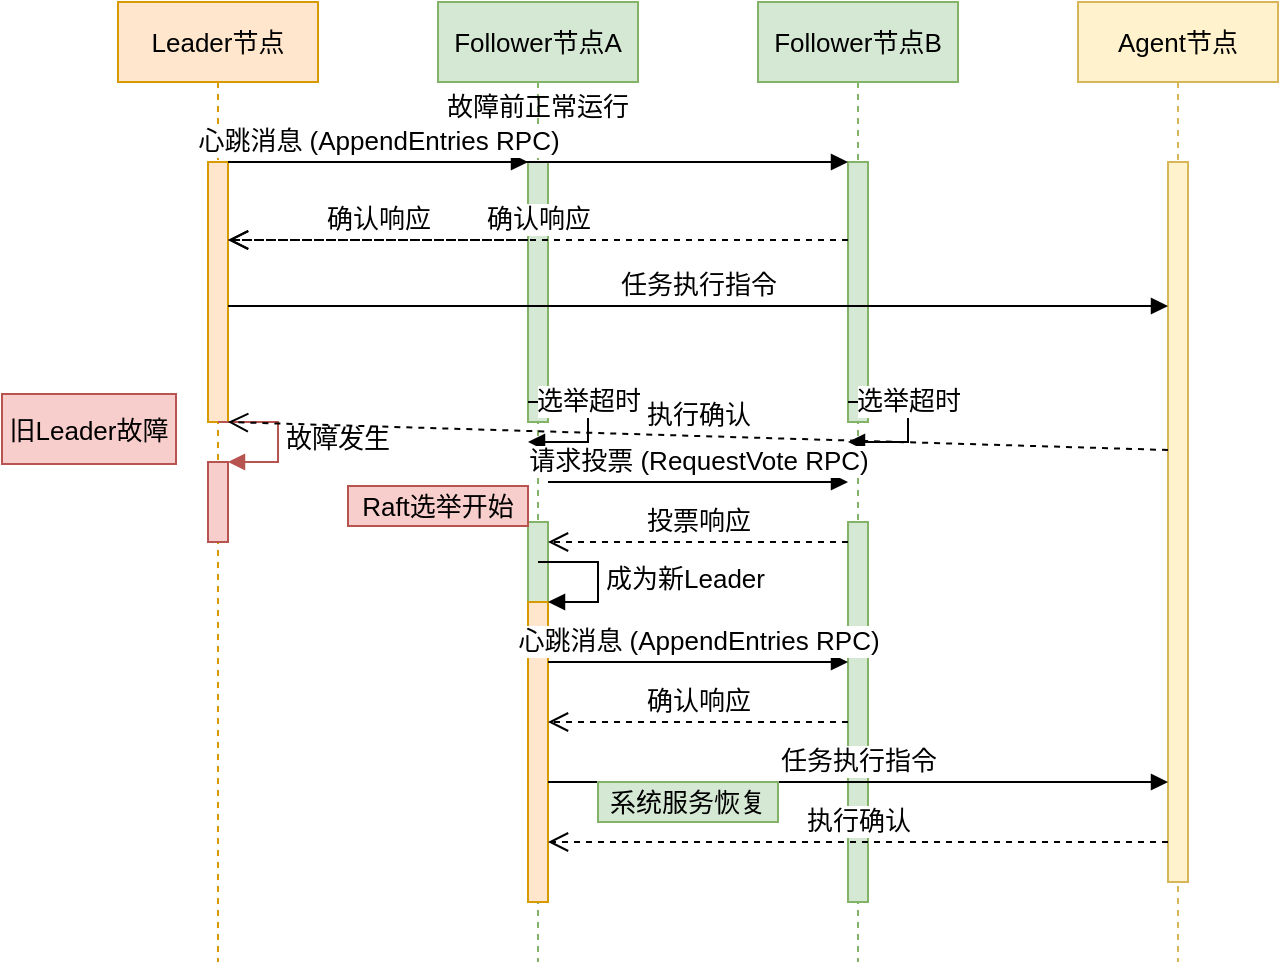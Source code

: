 <mxfile version="27.0.6">
  <diagram name="第 1 页" id="Cr-txBN3S6SdyiGqwNR8">
    <mxGraphModel dx="584" dy="-600" grid="0" gridSize="10" guides="1" tooltips="1" connect="1" arrows="1" fold="1" page="0" pageScale="1" pageWidth="850" pageHeight="1100" math="0" shadow="0">
      <root>
        <mxCell id="0" />
        <mxCell id="1" parent="0" />
        <mxCell id="ulAN-NUVDgdVOlcWsPgG-79" value="Leader节点" style="shape=umlLifeline;perimeter=lifelinePerimeter;whiteSpace=wrap;html=1;container=1;collapsible=0;recursiveResize=0;outlineConnect=0;fillColor=#ffe6cc;strokeColor=#d79b00;fontSize=13;" vertex="1" parent="1">
          <mxGeometry x="541" y="1283" width="100" height="480" as="geometry" />
        </mxCell>
        <mxCell id="ulAN-NUVDgdVOlcWsPgG-80" value="" style="html=1;points=[];perimeter=orthogonalPerimeter;fillColor=#ffe6cc;strokeColor=#d79b00;fontSize=13;" vertex="1" parent="ulAN-NUVDgdVOlcWsPgG-79">
          <mxGeometry x="45" y="80" width="10" height="130" as="geometry" />
        </mxCell>
        <mxCell id="ulAN-NUVDgdVOlcWsPgG-81" value="" style="html=1;points=[];perimeter=orthogonalPerimeter;fillColor=#f8cecc;strokeColor=#b85450;fontSize=13;" vertex="1" parent="ulAN-NUVDgdVOlcWsPgG-79">
          <mxGeometry x="45" y="230" width="10" height="40" as="geometry" />
        </mxCell>
        <mxCell id="ulAN-NUVDgdVOlcWsPgG-82" value="故障发生" style="edgeStyle=orthogonalEdgeStyle;html=1;align=left;spacingLeft=2;endArrow=block;rounded=0;entryX=1;entryY=0;strokeColor=#b85450;fontSize=13;" edge="1" parent="ulAN-NUVDgdVOlcWsPgG-79" target="ulAN-NUVDgdVOlcWsPgG-81">
          <mxGeometry relative="1" as="geometry">
            <mxPoint x="50" y="210" as="sourcePoint" />
            <Array as="points">
              <mxPoint x="80" y="210" />
              <mxPoint x="80" y="230" />
            </Array>
          </mxGeometry>
        </mxCell>
        <mxCell id="ulAN-NUVDgdVOlcWsPgG-83" value="Follower节点A" style="shape=umlLifeline;perimeter=lifelinePerimeter;whiteSpace=wrap;html=1;container=1;collapsible=0;recursiveResize=0;outlineConnect=0;fillColor=#d5e8d4;strokeColor=#82b366;fontSize=13;" vertex="1" parent="1">
          <mxGeometry x="701" y="1283" width="100" height="480" as="geometry" />
        </mxCell>
        <mxCell id="ulAN-NUVDgdVOlcWsPgG-84" value="" style="html=1;points=[];perimeter=orthogonalPerimeter;fillColor=#d5e8d4;strokeColor=#82b366;fontSize=13;" vertex="1" parent="ulAN-NUVDgdVOlcWsPgG-83">
          <mxGeometry x="45" y="80" width="10" height="130" as="geometry" />
        </mxCell>
        <mxCell id="ulAN-NUVDgdVOlcWsPgG-85" value="" style="html=1;points=[];perimeter=orthogonalPerimeter;fillColor=#d5e8d4;strokeColor=#82b366;fontSize=13;" vertex="1" parent="ulAN-NUVDgdVOlcWsPgG-83">
          <mxGeometry x="45" y="260" width="10" height="190" as="geometry" />
        </mxCell>
        <mxCell id="ulAN-NUVDgdVOlcWsPgG-108" value="Raft选举开始" style="text;html=1;strokeColor=#b85450;fillColor=#f8cecc;align=center;verticalAlign=middle;whiteSpace=wrap;rounded=0;fontSize=13;" vertex="1" parent="ulAN-NUVDgdVOlcWsPgG-83">
          <mxGeometry x="-45" y="242" width="90" height="20" as="geometry" />
        </mxCell>
        <mxCell id="ulAN-NUVDgdVOlcWsPgG-110" value="故障前正常运行" style="text;html=1;strokeColor=none;fillColor=none;align=center;verticalAlign=middle;whiteSpace=wrap;rounded=0;fontSize=13;" vertex="1" parent="ulAN-NUVDgdVOlcWsPgG-83">
          <mxGeometry y="42" width="100" height="20" as="geometry" />
        </mxCell>
        <mxCell id="ulAN-NUVDgdVOlcWsPgG-86" value="Follower节点B" style="shape=umlLifeline;perimeter=lifelinePerimeter;whiteSpace=wrap;html=1;container=1;collapsible=0;recursiveResize=0;outlineConnect=0;fillColor=#d5e8d4;strokeColor=#82b366;fontSize=13;" vertex="1" parent="1">
          <mxGeometry x="861" y="1283" width="100" height="480" as="geometry" />
        </mxCell>
        <mxCell id="ulAN-NUVDgdVOlcWsPgG-87" value="" style="html=1;points=[];perimeter=orthogonalPerimeter;fillColor=#d5e8d4;strokeColor=#82b366;fontSize=13;" vertex="1" parent="ulAN-NUVDgdVOlcWsPgG-86">
          <mxGeometry x="45" y="80" width="10" height="130" as="geometry" />
        </mxCell>
        <mxCell id="ulAN-NUVDgdVOlcWsPgG-88" value="" style="html=1;points=[];perimeter=orthogonalPerimeter;fillColor=#d5e8d4;strokeColor=#82b366;fontSize=13;" vertex="1" parent="ulAN-NUVDgdVOlcWsPgG-86">
          <mxGeometry x="45" y="260" width="10" height="190" as="geometry" />
        </mxCell>
        <mxCell id="ulAN-NUVDgdVOlcWsPgG-89" value="Agent节点" style="shape=umlLifeline;perimeter=lifelinePerimeter;whiteSpace=wrap;html=1;container=1;collapsible=0;recursiveResize=0;outlineConnect=0;fillColor=#fff2cc;strokeColor=#d6b656;fontSize=13;" vertex="1" parent="1">
          <mxGeometry x="1021" y="1283" width="100" height="480" as="geometry" />
        </mxCell>
        <mxCell id="ulAN-NUVDgdVOlcWsPgG-90" value="" style="html=1;points=[];perimeter=orthogonalPerimeter;fillColor=#fff2cc;strokeColor=#d6b656;fontSize=13;" vertex="1" parent="ulAN-NUVDgdVOlcWsPgG-89">
          <mxGeometry x="45" y="80" width="10" height="360" as="geometry" />
        </mxCell>
        <mxCell id="ulAN-NUVDgdVOlcWsPgG-91" value="心跳消息 (AppendEntries RPC)" style="html=1;verticalAlign=bottom;endArrow=block;entryX=0;entryY=0;rounded=0;fontSize=13;" edge="1" parent="1" source="ulAN-NUVDgdVOlcWsPgG-80" target="ulAN-NUVDgdVOlcWsPgG-84">
          <mxGeometry relative="1" as="geometry">
            <mxPoint x="671" y="1363" as="sourcePoint" />
          </mxGeometry>
        </mxCell>
        <mxCell id="ulAN-NUVDgdVOlcWsPgG-92" value="确认响应" style="html=1;verticalAlign=bottom;endArrow=open;dashed=1;endSize=8;exitX=0;exitY=0.3;rounded=0;fontSize=13;" edge="1" parent="1" source="ulAN-NUVDgdVOlcWsPgG-84" target="ulAN-NUVDgdVOlcWsPgG-80">
          <mxGeometry relative="1" as="geometry">
            <mxPoint x="671" y="1439" as="targetPoint" />
          </mxGeometry>
        </mxCell>
        <mxCell id="ulAN-NUVDgdVOlcWsPgG-93" value="" style="html=1;verticalAlign=bottom;endArrow=block;entryX=0;entryY=0;rounded=0;fontSize=13;" edge="1" parent="1" source="ulAN-NUVDgdVOlcWsPgG-80" target="ulAN-NUVDgdVOlcWsPgG-87">
          <mxGeometry x="0.736" relative="1" as="geometry">
            <mxPoint x="831" y="1363" as="sourcePoint" />
            <mxPoint as="offset" />
          </mxGeometry>
        </mxCell>
        <mxCell id="ulAN-NUVDgdVOlcWsPgG-94" value="确认响应" style="html=1;verticalAlign=bottom;endArrow=open;dashed=1;endSize=8;exitX=0;exitY=0.3;rounded=0;fontSize=13;" edge="1" parent="1" source="ulAN-NUVDgdVOlcWsPgG-87" target="ulAN-NUVDgdVOlcWsPgG-80">
          <mxGeometry relative="1" as="geometry">
            <mxPoint x="831" y="1439" as="targetPoint" />
          </mxGeometry>
        </mxCell>
        <mxCell id="ulAN-NUVDgdVOlcWsPgG-95" value="任务执行指令" style="html=1;verticalAlign=bottom;endArrow=block;entryX=0;entryY=0.2;rounded=0;fontSize=13;" edge="1" parent="1" source="ulAN-NUVDgdVOlcWsPgG-80" target="ulAN-NUVDgdVOlcWsPgG-90">
          <mxGeometry relative="1" as="geometry">
            <mxPoint x="991" y="1393" as="sourcePoint" />
          </mxGeometry>
        </mxCell>
        <mxCell id="ulAN-NUVDgdVOlcWsPgG-96" value="执行确认" style="html=1;verticalAlign=bottom;endArrow=open;dashed=1;endSize=8;exitX=0;exitY=0.4;rounded=0;fontSize=13;" edge="1" parent="1" source="ulAN-NUVDgdVOlcWsPgG-90" target="ulAN-NUVDgdVOlcWsPgG-80">
          <mxGeometry relative="1" as="geometry">
            <mxPoint x="991" y="1469" as="targetPoint" />
          </mxGeometry>
        </mxCell>
        <mxCell id="ulAN-NUVDgdVOlcWsPgG-97" value="选举超时" style="html=1;verticalAlign=bottom;endArrow=block;rounded=0;fontSize=13;" edge="1" parent="1">
          <mxGeometry width="80" relative="1" as="geometry">
            <mxPoint x="746" y="1483" as="sourcePoint" />
            <mxPoint x="746" y="1503" as="targetPoint" />
            <Array as="points">
              <mxPoint x="776" y="1483" />
              <mxPoint x="776" y="1503" />
            </Array>
          </mxGeometry>
        </mxCell>
        <mxCell id="ulAN-NUVDgdVOlcWsPgG-98" value="选举超时" style="html=1;verticalAlign=bottom;endArrow=block;rounded=0;fontSize=13;" edge="1" parent="1">
          <mxGeometry width="80" relative="1" as="geometry">
            <mxPoint x="906" y="1483" as="sourcePoint" />
            <mxPoint x="906" y="1503" as="targetPoint" />
            <Array as="points">
              <mxPoint x="936" y="1483" />
              <mxPoint x="936" y="1503" />
            </Array>
          </mxGeometry>
        </mxCell>
        <mxCell id="ulAN-NUVDgdVOlcWsPgG-99" value="请求投票 (RequestVote RPC)" style="html=1;verticalAlign=bottom;endArrow=block;rounded=0;fontSize=13;" edge="1" parent="1">
          <mxGeometry relative="1" as="geometry">
            <mxPoint x="756" y="1523" as="sourcePoint" />
            <mxPoint x="906" y="1523" as="targetPoint" />
          </mxGeometry>
        </mxCell>
        <mxCell id="ulAN-NUVDgdVOlcWsPgG-100" value="投票响应" style="html=1;verticalAlign=bottom;endArrow=open;dashed=1;endSize=8;rounded=0;fontSize=13;" edge="1" parent="1">
          <mxGeometry relative="1" as="geometry">
            <mxPoint x="756" y="1553" as="targetPoint" />
            <mxPoint x="906" y="1553" as="sourcePoint" />
          </mxGeometry>
        </mxCell>
        <mxCell id="ulAN-NUVDgdVOlcWsPgG-101" value="" style="html=1;points=[];perimeter=orthogonalPerimeter;fillColor=#ffe6cc;strokeColor=#d79b00;fontSize=13;" vertex="1" parent="1">
          <mxGeometry x="746" y="1583" width="10" height="150" as="geometry" />
        </mxCell>
        <mxCell id="ulAN-NUVDgdVOlcWsPgG-102" value="成为新Leader" style="edgeStyle=orthogonalEdgeStyle;html=1;align=left;spacingLeft=2;endArrow=block;rounded=0;entryX=1;entryY=0;fontSize=13;" edge="1" parent="1" target="ulAN-NUVDgdVOlcWsPgG-101">
          <mxGeometry relative="1" as="geometry">
            <mxPoint x="751" y="1563" as="sourcePoint" />
            <Array as="points">
              <mxPoint x="781" y="1563" />
              <mxPoint x="781" y="1583" />
            </Array>
          </mxGeometry>
        </mxCell>
        <mxCell id="ulAN-NUVDgdVOlcWsPgG-103" value="心跳消息 (AppendEntries RPC)" style="html=1;verticalAlign=bottom;endArrow=block;rounded=0;fontSize=13;" edge="1" parent="1">
          <mxGeometry relative="1" as="geometry">
            <mxPoint x="756" y="1613" as="sourcePoint" />
            <mxPoint x="906" y="1613" as="targetPoint" />
          </mxGeometry>
        </mxCell>
        <mxCell id="ulAN-NUVDgdVOlcWsPgG-104" value="确认响应" style="html=1;verticalAlign=bottom;endArrow=open;dashed=1;endSize=8;rounded=0;fontSize=13;" edge="1" parent="1">
          <mxGeometry relative="1" as="geometry">
            <mxPoint x="756" y="1643" as="targetPoint" />
            <mxPoint x="906" y="1643" as="sourcePoint" />
          </mxGeometry>
        </mxCell>
        <mxCell id="ulAN-NUVDgdVOlcWsPgG-105" value="任务执行指令" style="html=1;verticalAlign=bottom;endArrow=block;rounded=0;fontSize=13;" edge="1" parent="1">
          <mxGeometry relative="1" as="geometry">
            <mxPoint x="756" y="1673" as="sourcePoint" />
            <mxPoint x="1066" y="1673" as="targetPoint" />
          </mxGeometry>
        </mxCell>
        <mxCell id="ulAN-NUVDgdVOlcWsPgG-106" value="执行确认" style="html=1;verticalAlign=bottom;endArrow=open;dashed=1;endSize=8;rounded=0;fontSize=13;" edge="1" parent="1">
          <mxGeometry relative="1" as="geometry">
            <mxPoint x="756" y="1703" as="targetPoint" />
            <mxPoint x="1066" y="1703" as="sourcePoint" />
          </mxGeometry>
        </mxCell>
        <mxCell id="ulAN-NUVDgdVOlcWsPgG-107" value="旧Leader故障" style="text;html=1;strokeColor=#b85450;fillColor=#f8cecc;align=center;verticalAlign=middle;whiteSpace=wrap;rounded=0;fontSize=13;" vertex="1" parent="1">
          <mxGeometry x="483" y="1479" width="87" height="35" as="geometry" />
        </mxCell>
        <mxCell id="ulAN-NUVDgdVOlcWsPgG-109" value="系统服务恢复" style="text;html=1;strokeColor=#82b366;fillColor=#d5e8d4;align=center;verticalAlign=middle;whiteSpace=wrap;rounded=0;fontSize=13;" vertex="1" parent="1">
          <mxGeometry x="781" y="1673" width="90" height="20" as="geometry" />
        </mxCell>
      </root>
    </mxGraphModel>
  </diagram>
</mxfile>
